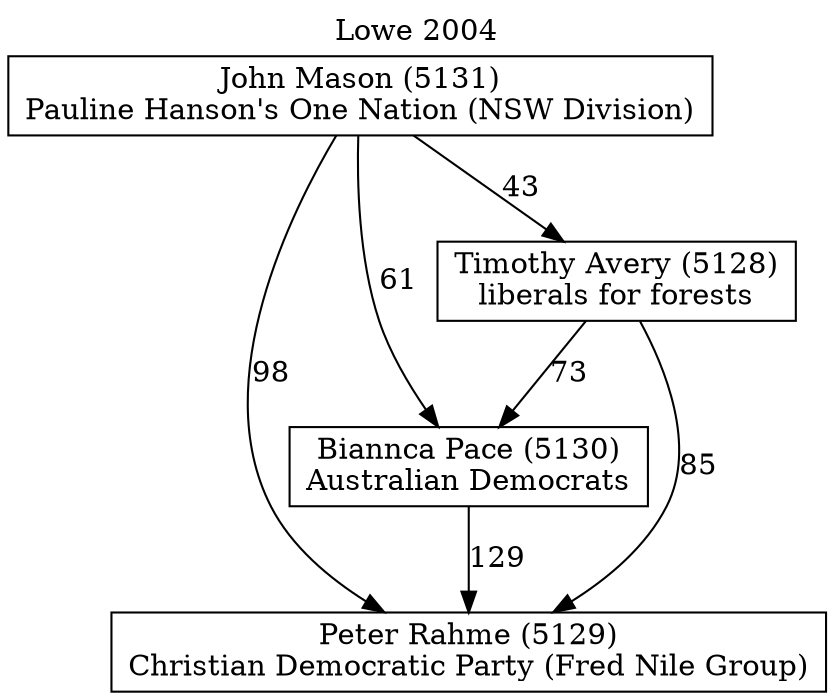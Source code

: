 // House preference flow
digraph "Peter Rahme (5129)_Lowe_2004" {
	graph [label="Lowe 2004" labelloc=t mclimit=10]
	node [shape=box]
	"Peter Rahme (5129)" [label="Peter Rahme (5129)
Christian Democratic Party (Fred Nile Group)"]
	"Biannca Pace (5130)" [label="Biannca Pace (5130)
Australian Democrats"]
	"Timothy Avery (5128)" [label="Timothy Avery (5128)
liberals for forests"]
	"John Mason (5131)" [label="John Mason (5131)
Pauline Hanson's One Nation (NSW Division)"]
	"Biannca Pace (5130)" -> "Peter Rahme (5129)" [label=129]
	"Timothy Avery (5128)" -> "Biannca Pace (5130)" [label=73]
	"John Mason (5131)" -> "Timothy Avery (5128)" [label=43]
	"Timothy Avery (5128)" -> "Peter Rahme (5129)" [label=85]
	"John Mason (5131)" -> "Peter Rahme (5129)" [label=98]
	"John Mason (5131)" -> "Biannca Pace (5130)" [label=61]
}
